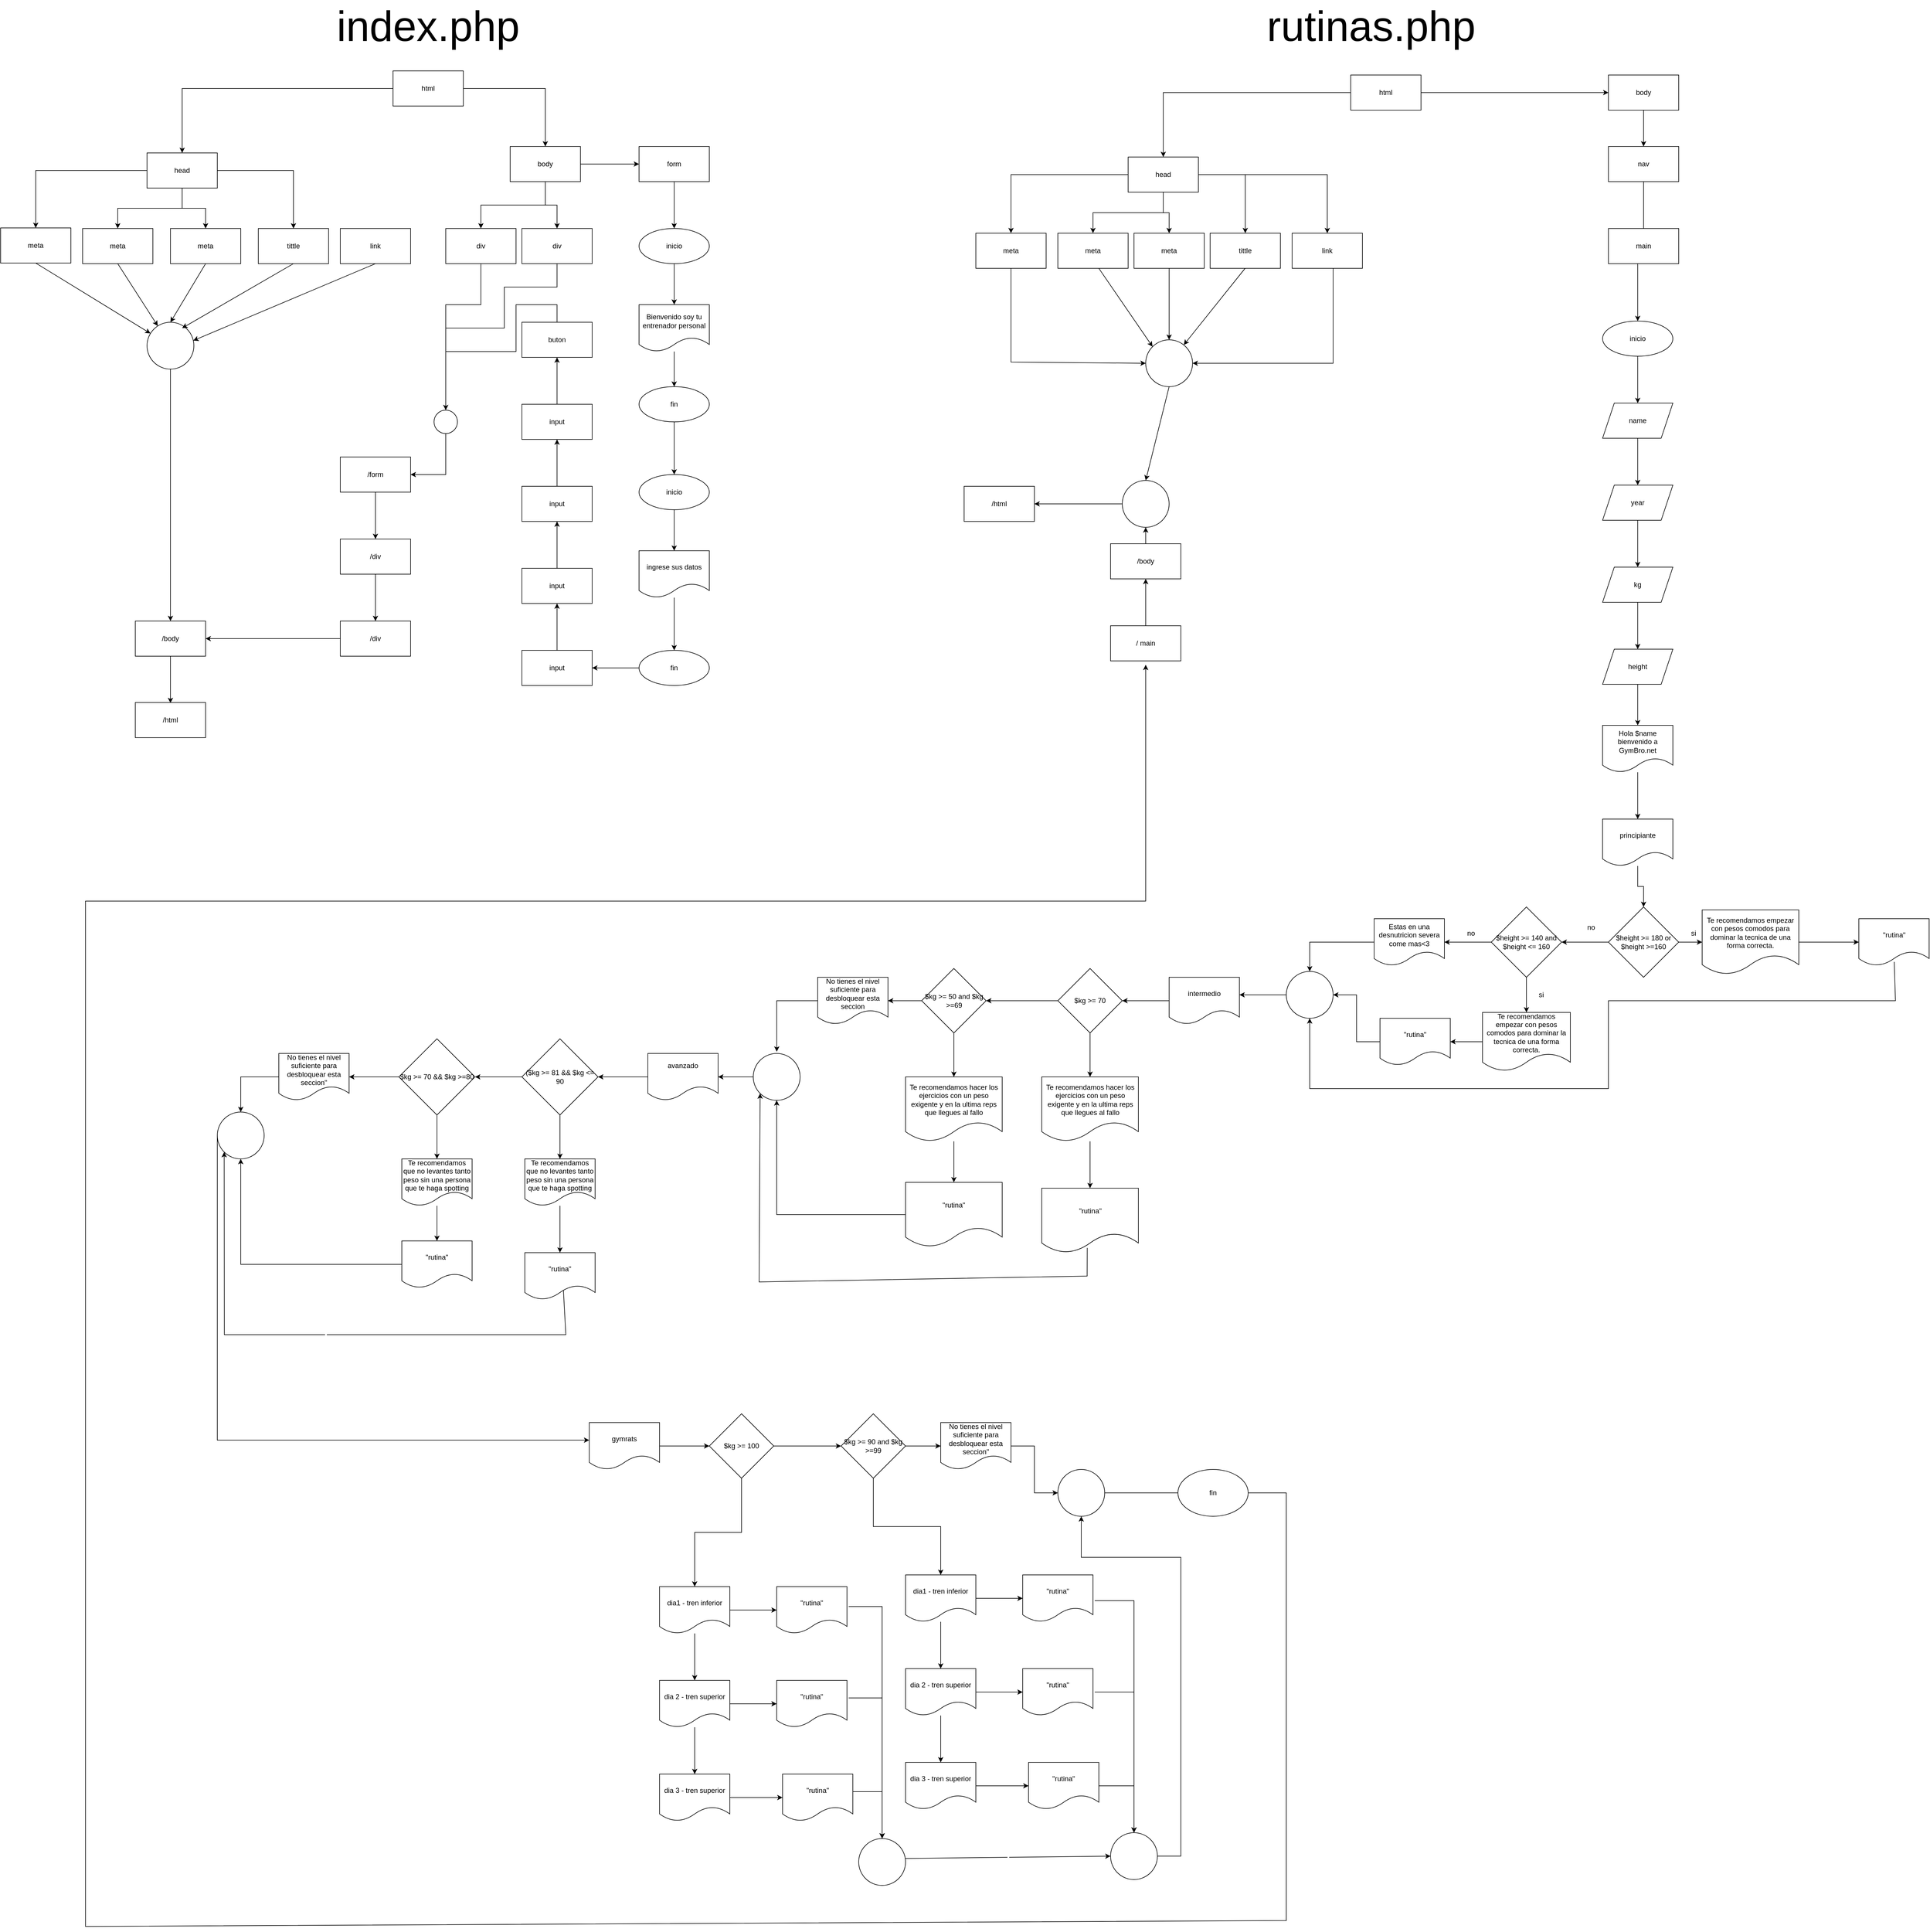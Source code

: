 <mxfile version="20.0.3" type="device"><diagram id="wDs9INw3irkWgxnfYxhj" name="Page-1"><mxGraphModel dx="2660" dy="643" grid="1" gridSize="10" guides="1" tooltips="1" connect="1" arrows="1" fold="1" page="1" pageScale="1" pageWidth="850" pageHeight="1100" math="0" shadow="0"><root><mxCell id="0"/><mxCell id="1" parent="0"/><mxCell id="pRunqfTtBmgF0FEttIsi-5" value="" style="edgeStyle=orthogonalEdgeStyle;rounded=0;orthogonalLoop=1;jettySize=auto;html=1;" parent="1" source="pRunqfTtBmgF0FEttIsi-3" target="pRunqfTtBmgF0FEttIsi-4" edge="1"><mxGeometry relative="1" as="geometry"/></mxCell><mxCell id="pRunqfTtBmgF0FEttIsi-7" value="" style="edgeStyle=orthogonalEdgeStyle;rounded=0;orthogonalLoop=1;jettySize=auto;html=1;" parent="1" source="pRunqfTtBmgF0FEttIsi-3" target="pRunqfTtBmgF0FEttIsi-6" edge="1"><mxGeometry relative="1" as="geometry"/></mxCell><mxCell id="pRunqfTtBmgF0FEttIsi-3" value="&lt;div&gt;html&lt;/div&gt;" style="rounded=0;whiteSpace=wrap;html=1;" parent="1" vertex="1"><mxGeometry x="15" y="343" width="120" height="60" as="geometry"/></mxCell><mxCell id="pRunqfTtBmgF0FEttIsi-9" value="" style="edgeStyle=orthogonalEdgeStyle;rounded=0;orthogonalLoop=1;jettySize=auto;html=1;" parent="1" source="pRunqfTtBmgF0FEttIsi-4" target="pRunqfTtBmgF0FEttIsi-8" edge="1"><mxGeometry relative="1" as="geometry"/></mxCell><mxCell id="pRunqfTtBmgF0FEttIsi-11" value="" style="edgeStyle=orthogonalEdgeStyle;rounded=0;orthogonalLoop=1;jettySize=auto;html=1;" parent="1" source="pRunqfTtBmgF0FEttIsi-4" target="pRunqfTtBmgF0FEttIsi-10" edge="1"><mxGeometry relative="1" as="geometry"/></mxCell><mxCell id="pRunqfTtBmgF0FEttIsi-13" value="" style="edgeStyle=orthogonalEdgeStyle;rounded=0;orthogonalLoop=1;jettySize=auto;html=1;" parent="1" source="pRunqfTtBmgF0FEttIsi-4" target="pRunqfTtBmgF0FEttIsi-12" edge="1"><mxGeometry relative="1" as="geometry"/></mxCell><mxCell id="pRunqfTtBmgF0FEttIsi-15" value="" style="edgeStyle=orthogonalEdgeStyle;rounded=0;orthogonalLoop=1;jettySize=auto;html=1;" parent="1" source="pRunqfTtBmgF0FEttIsi-4" target="pRunqfTtBmgF0FEttIsi-14" edge="1"><mxGeometry relative="1" as="geometry"/></mxCell><mxCell id="pRunqfTtBmgF0FEttIsi-4" value="head " style="rounded=0;whiteSpace=wrap;html=1;" parent="1" vertex="1"><mxGeometry x="-405" y="483" width="120" height="60" as="geometry"/></mxCell><mxCell id="pRunqfTtBmgF0FEttIsi-19" value="" style="edgeStyle=orthogonalEdgeStyle;rounded=0;orthogonalLoop=1;jettySize=auto;html=1;" parent="1" source="pRunqfTtBmgF0FEttIsi-6" target="pRunqfTtBmgF0FEttIsi-18" edge="1"><mxGeometry relative="1" as="geometry"/></mxCell><mxCell id="pRunqfTtBmgF0FEttIsi-21" value="" style="edgeStyle=orthogonalEdgeStyle;rounded=0;orthogonalLoop=1;jettySize=auto;html=1;" parent="1" source="pRunqfTtBmgF0FEttIsi-6" target="pRunqfTtBmgF0FEttIsi-20" edge="1"><mxGeometry relative="1" as="geometry"/></mxCell><mxCell id="pRunqfTtBmgF0FEttIsi-23" value="" style="edgeStyle=orthogonalEdgeStyle;rounded=0;orthogonalLoop=1;jettySize=auto;html=1;" parent="1" source="pRunqfTtBmgF0FEttIsi-6" target="pRunqfTtBmgF0FEttIsi-22" edge="1"><mxGeometry relative="1" as="geometry"/></mxCell><mxCell id="pRunqfTtBmgF0FEttIsi-6" value="body" style="rounded=0;whiteSpace=wrap;html=1;" parent="1" vertex="1"><mxGeometry x="215" y="472" width="120" height="60" as="geometry"/></mxCell><mxCell id="pRunqfTtBmgF0FEttIsi-8" value="meta" style="whiteSpace=wrap;html=1;rounded=0;" parent="1" vertex="1"><mxGeometry x="-655" y="611" width="120" height="60" as="geometry"/></mxCell><mxCell id="pRunqfTtBmgF0FEttIsi-10" value="meta" style="rounded=0;whiteSpace=wrap;html=1;" parent="1" vertex="1"><mxGeometry x="-515" y="612" width="120" height="60" as="geometry"/></mxCell><mxCell id="pRunqfTtBmgF0FEttIsi-12" value="meta" style="rounded=0;whiteSpace=wrap;html=1;" parent="1" vertex="1"><mxGeometry x="-365" y="612" width="120" height="60" as="geometry"/></mxCell><mxCell id="pRunqfTtBmgF0FEttIsi-14" value="tittle" style="rounded=0;whiteSpace=wrap;html=1;" parent="1" vertex="1"><mxGeometry x="-215" y="612" width="120" height="60" as="geometry"/></mxCell><mxCell id="pRunqfTtBmgF0FEttIsi-16" value="link" style="whiteSpace=wrap;html=1;rounded=0;" parent="1" vertex="1"><mxGeometry x="-75" y="612" width="120" height="60" as="geometry"/></mxCell><mxCell id="pRunqfTtBmgF0FEttIsi-18" value="div" style="whiteSpace=wrap;html=1;rounded=0;" parent="1" vertex="1"><mxGeometry x="105" y="612" width="120" height="60" as="geometry"/></mxCell><mxCell id="pRunqfTtBmgF0FEttIsi-20" value="div" style="whiteSpace=wrap;html=1;rounded=0;" parent="1" vertex="1"><mxGeometry x="235" y="612" width="120" height="60" as="geometry"/></mxCell><mxCell id="pRunqfTtBmgF0FEttIsi-25" value="" style="edgeStyle=orthogonalEdgeStyle;rounded=0;orthogonalLoop=1;jettySize=auto;html=1;entryX=0.5;entryY=0;entryDx=0;entryDy=0;" parent="1" source="pRunqfTtBmgF0FEttIsi-22" target="pRunqfTtBmgF0FEttIsi-24" edge="1"><mxGeometry relative="1" as="geometry"><mxPoint x="495" y="592" as="targetPoint"/></mxGeometry></mxCell><mxCell id="pRunqfTtBmgF0FEttIsi-22" value="form" style="whiteSpace=wrap;html=1;rounded=0;" parent="1" vertex="1"><mxGeometry x="435" y="472" width="120" height="60" as="geometry"/></mxCell><mxCell id="pRunqfTtBmgF0FEttIsi-27" value="" style="edgeStyle=orthogonalEdgeStyle;rounded=0;orthogonalLoop=1;jettySize=auto;html=1;" parent="1" source="pRunqfTtBmgF0FEttIsi-24" target="pRunqfTtBmgF0FEttIsi-26" edge="1"><mxGeometry relative="1" as="geometry"/></mxCell><mxCell id="pRunqfTtBmgF0FEttIsi-24" value="inicio" style="ellipse;whiteSpace=wrap;html=1;rounded=0;" parent="1" vertex="1"><mxGeometry x="435" y="612" width="120" height="60" as="geometry"/></mxCell><mxCell id="pRunqfTtBmgF0FEttIsi-29" value="" style="edgeStyle=orthogonalEdgeStyle;rounded=0;orthogonalLoop=1;jettySize=auto;html=1;" parent="1" source="pRunqfTtBmgF0FEttIsi-26" target="pRunqfTtBmgF0FEttIsi-28" edge="1"><mxGeometry relative="1" as="geometry"/></mxCell><mxCell id="pRunqfTtBmgF0FEttIsi-26" value="Bienvenido soy tu entrenador personal" style="shape=document;whiteSpace=wrap;html=1;boundedLbl=1;rounded=0;" parent="1" vertex="1"><mxGeometry x="435" y="742" width="120" height="80" as="geometry"/></mxCell><mxCell id="pRunqfTtBmgF0FEttIsi-31" value="" style="edgeStyle=orthogonalEdgeStyle;rounded=0;orthogonalLoop=1;jettySize=auto;html=1;" parent="1" source="pRunqfTtBmgF0FEttIsi-28" target="pRunqfTtBmgF0FEttIsi-30" edge="1"><mxGeometry relative="1" as="geometry"/></mxCell><mxCell id="pRunqfTtBmgF0FEttIsi-28" value="fin" style="ellipse;whiteSpace=wrap;html=1;rounded=0;" parent="1" vertex="1"><mxGeometry x="435" y="882" width="120" height="60" as="geometry"/></mxCell><mxCell id="pRunqfTtBmgF0FEttIsi-33" value="" style="edgeStyle=orthogonalEdgeStyle;rounded=0;orthogonalLoop=1;jettySize=auto;html=1;" parent="1" source="pRunqfTtBmgF0FEttIsi-30" target="pRunqfTtBmgF0FEttIsi-32" edge="1"><mxGeometry relative="1" as="geometry"/></mxCell><mxCell id="pRunqfTtBmgF0FEttIsi-30" value="inicio" style="ellipse;whiteSpace=wrap;html=1;rounded=0;" parent="1" vertex="1"><mxGeometry x="435" y="1032" width="120" height="60" as="geometry"/></mxCell><mxCell id="pRunqfTtBmgF0FEttIsi-35" value="" style="edgeStyle=orthogonalEdgeStyle;rounded=0;orthogonalLoop=1;jettySize=auto;html=1;" parent="1" source="pRunqfTtBmgF0FEttIsi-32" target="pRunqfTtBmgF0FEttIsi-34" edge="1"><mxGeometry relative="1" as="geometry"/></mxCell><mxCell id="pRunqfTtBmgF0FEttIsi-32" value="ingrese sus datos" style="shape=document;whiteSpace=wrap;html=1;boundedLbl=1;rounded=0;" parent="1" vertex="1"><mxGeometry x="435" y="1162" width="120" height="80" as="geometry"/></mxCell><mxCell id="pRunqfTtBmgF0FEttIsi-37" value="" style="edgeStyle=orthogonalEdgeStyle;rounded=0;orthogonalLoop=1;jettySize=auto;html=1;" parent="1" source="pRunqfTtBmgF0FEttIsi-34" target="pRunqfTtBmgF0FEttIsi-36" edge="1"><mxGeometry relative="1" as="geometry"/></mxCell><mxCell id="pRunqfTtBmgF0FEttIsi-34" value="&lt;div&gt;fin&lt;/div&gt;" style="ellipse;whiteSpace=wrap;html=1;rounded=0;" parent="1" vertex="1"><mxGeometry x="435" y="1332" width="120" height="60" as="geometry"/></mxCell><mxCell id="pRunqfTtBmgF0FEttIsi-39" value="" style="edgeStyle=orthogonalEdgeStyle;rounded=0;orthogonalLoop=1;jettySize=auto;html=1;" parent="1" source="pRunqfTtBmgF0FEttIsi-36" target="pRunqfTtBmgF0FEttIsi-38" edge="1"><mxGeometry relative="1" as="geometry"/></mxCell><mxCell id="pRunqfTtBmgF0FEttIsi-36" value="input" style="whiteSpace=wrap;html=1;rounded=0;" parent="1" vertex="1"><mxGeometry x="235" y="1332" width="120" height="60" as="geometry"/></mxCell><mxCell id="pRunqfTtBmgF0FEttIsi-41" value="" style="edgeStyle=orthogonalEdgeStyle;rounded=0;orthogonalLoop=1;jettySize=auto;html=1;" parent="1" source="pRunqfTtBmgF0FEttIsi-38" target="pRunqfTtBmgF0FEttIsi-40" edge="1"><mxGeometry relative="1" as="geometry"/></mxCell><mxCell id="pRunqfTtBmgF0FEttIsi-38" value="input" style="whiteSpace=wrap;html=1;rounded=0;" parent="1" vertex="1"><mxGeometry x="235" y="1192" width="120" height="60" as="geometry"/></mxCell><mxCell id="pRunqfTtBmgF0FEttIsi-43" value="" style="edgeStyle=orthogonalEdgeStyle;rounded=0;orthogonalLoop=1;jettySize=auto;html=1;" parent="1" source="pRunqfTtBmgF0FEttIsi-40" target="pRunqfTtBmgF0FEttIsi-42" edge="1"><mxGeometry relative="1" as="geometry"/></mxCell><mxCell id="pRunqfTtBmgF0FEttIsi-40" value="input" style="whiteSpace=wrap;html=1;rounded=0;" parent="1" vertex="1"><mxGeometry x="235" y="1052" width="120" height="60" as="geometry"/></mxCell><mxCell id="pRunqfTtBmgF0FEttIsi-45" value="" style="edgeStyle=orthogonalEdgeStyle;rounded=0;orthogonalLoop=1;jettySize=auto;html=1;" parent="1" source="pRunqfTtBmgF0FEttIsi-42" target="pRunqfTtBmgF0FEttIsi-44" edge="1"><mxGeometry relative="1" as="geometry"/></mxCell><mxCell id="pRunqfTtBmgF0FEttIsi-42" value="input" style="whiteSpace=wrap;html=1;rounded=0;" parent="1" vertex="1"><mxGeometry x="235" y="912" width="120" height="60" as="geometry"/></mxCell><mxCell id="pRunqfTtBmgF0FEttIsi-44" value="buton" style="whiteSpace=wrap;html=1;rounded=0;" parent="1" vertex="1"><mxGeometry x="235" y="772" width="120" height="60" as="geometry"/></mxCell><mxCell id="pRunqfTtBmgF0FEttIsi-47" value="" style="endArrow=none;html=1;rounded=0;exitX=0.5;exitY=0;exitDx=0;exitDy=0;entryX=0.5;entryY=1;entryDx=0;entryDy=0;" parent="1" source="pRunqfTtBmgF0FEttIsi-48" target="pRunqfTtBmgF0FEttIsi-18" edge="1"><mxGeometry width="50" height="50" relative="1" as="geometry"><mxPoint x="135" y="802" as="sourcePoint"/><mxPoint x="185" y="752" as="targetPoint"/><Array as="points"><mxPoint x="105" y="742"/><mxPoint x="165" y="742"/></Array></mxGeometry></mxCell><mxCell id="pRunqfTtBmgF0FEttIsi-48" value="" style="ellipse;whiteSpace=wrap;html=1;aspect=fixed;" parent="1" vertex="1"><mxGeometry x="85" y="922" width="40" height="40" as="geometry"/></mxCell><mxCell id="pRunqfTtBmgF0FEttIsi-49" value="" style="endArrow=none;html=1;rounded=0;exitX=0.5;exitY=0;exitDx=0;exitDy=0;entryX=0.5;entryY=1;entryDx=0;entryDy=0;" parent="1" source="pRunqfTtBmgF0FEttIsi-48" target="pRunqfTtBmgF0FEttIsi-20" edge="1"><mxGeometry width="50" height="50" relative="1" as="geometry"><mxPoint x="105.0" y="912" as="sourcePoint"/><mxPoint x="165.0" y="662" as="targetPoint"/><Array as="points"><mxPoint x="105" y="782"/><mxPoint x="205" y="782"/><mxPoint x="205" y="712"/><mxPoint x="295" y="712"/></Array></mxGeometry></mxCell><mxCell id="pRunqfTtBmgF0FEttIsi-50" value="" style="endArrow=none;html=1;rounded=0;exitX=0.5;exitY=0;exitDx=0;exitDy=0;entryX=0.5;entryY=0;entryDx=0;entryDy=0;" parent="1" source="pRunqfTtBmgF0FEttIsi-44" target="pRunqfTtBmgF0FEttIsi-48" edge="1"><mxGeometry width="50" height="50" relative="1" as="geometry"><mxPoint x="265" y="782" as="sourcePoint"/><mxPoint x="315" y="732" as="targetPoint"/><Array as="points"><mxPoint x="295" y="742"/><mxPoint x="225" y="742"/><mxPoint x="225" y="822"/><mxPoint x="105" y="822"/></Array></mxGeometry></mxCell><mxCell id="pRunqfTtBmgF0FEttIsi-51" value="" style="endArrow=classic;html=1;rounded=0;" parent="1" edge="1"><mxGeometry width="50" height="50" relative="1" as="geometry"><mxPoint x="105" y="872" as="sourcePoint"/><mxPoint x="105" y="922" as="targetPoint"/></mxGeometry></mxCell><mxCell id="pRunqfTtBmgF0FEttIsi-52" value="&amp;nbsp;" style="endArrow=classic;html=1;rounded=0;exitX=0.5;exitY=1;exitDx=0;exitDy=0;" parent="1" source="pRunqfTtBmgF0FEttIsi-48" edge="1"><mxGeometry x="0.077" y="10" width="50" height="50" relative="1" as="geometry"><mxPoint x="115" y="1002" as="sourcePoint"/><mxPoint x="45" y="1032" as="targetPoint"/><Array as="points"><mxPoint x="105" y="1032"/></Array><mxPoint as="offset"/></mxGeometry></mxCell><mxCell id="pRunqfTtBmgF0FEttIsi-55" value="" style="edgeStyle=orthogonalEdgeStyle;rounded=0;orthogonalLoop=1;jettySize=auto;html=1;" parent="1" source="pRunqfTtBmgF0FEttIsi-53" target="pRunqfTtBmgF0FEttIsi-54" edge="1"><mxGeometry relative="1" as="geometry"/></mxCell><mxCell id="pRunqfTtBmgF0FEttIsi-53" value="/form " style="rounded=0;whiteSpace=wrap;html=1;" parent="1" vertex="1"><mxGeometry x="-75" y="1002" width="120" height="60" as="geometry"/></mxCell><mxCell id="pRunqfTtBmgF0FEttIsi-58" value="" style="edgeStyle=orthogonalEdgeStyle;rounded=0;orthogonalLoop=1;jettySize=auto;html=1;" parent="1" source="pRunqfTtBmgF0FEttIsi-54" target="pRunqfTtBmgF0FEttIsi-57" edge="1"><mxGeometry relative="1" as="geometry"/></mxCell><mxCell id="pRunqfTtBmgF0FEttIsi-54" value="/div" style="whiteSpace=wrap;html=1;rounded=0;" parent="1" vertex="1"><mxGeometry x="-75" y="1142" width="120" height="60" as="geometry"/></mxCell><mxCell id="pRunqfTtBmgF0FEttIsi-56" value="" style="endArrow=none;html=1;rounded=0;exitX=0.5;exitY=0;exitDx=0;exitDy=0;entryX=0.5;entryY=0;entryDx=0;entryDy=0;" parent="1" source="pRunqfTtBmgF0FEttIsi-44" target="pRunqfTtBmgF0FEttIsi-48" edge="1"><mxGeometry width="50" height="50" relative="1" as="geometry"><mxPoint x="295.0" y="772" as="sourcePoint"/><mxPoint x="105" y="922" as="targetPoint"/><Array as="points"><mxPoint x="295" y="742"/><mxPoint x="225" y="742"/><mxPoint x="225" y="822"/><mxPoint x="105" y="822"/></Array></mxGeometry></mxCell><mxCell id="pRunqfTtBmgF0FEttIsi-60" value="" style="edgeStyle=orthogonalEdgeStyle;rounded=0;orthogonalLoop=1;jettySize=auto;html=1;" parent="1" source="pRunqfTtBmgF0FEttIsi-57" target="pRunqfTtBmgF0FEttIsi-59" edge="1"><mxGeometry relative="1" as="geometry"/></mxCell><mxCell id="pRunqfTtBmgF0FEttIsi-57" value="/div" style="whiteSpace=wrap;html=1;rounded=0;" parent="1" vertex="1"><mxGeometry x="-75" y="1282" width="120" height="60" as="geometry"/></mxCell><mxCell id="pRunqfTtBmgF0FEttIsi-78" value="" style="edgeStyle=orthogonalEdgeStyle;rounded=0;orthogonalLoop=1;jettySize=auto;html=1;" parent="1" source="pRunqfTtBmgF0FEttIsi-59" edge="1"><mxGeometry relative="1" as="geometry"><mxPoint x="-365" y="1422" as="targetPoint"/></mxGeometry></mxCell><mxCell id="pRunqfTtBmgF0FEttIsi-59" value="/body" style="rounded=0;whiteSpace=wrap;html=1;" parent="1" vertex="1"><mxGeometry x="-425" y="1282" width="120" height="60" as="geometry"/></mxCell><mxCell id="pRunqfTtBmgF0FEttIsi-62" value="" style="ellipse;whiteSpace=wrap;html=1;aspect=fixed;" parent="1" vertex="1"><mxGeometry x="-405" y="772" width="80" height="80" as="geometry"/></mxCell><mxCell id="pRunqfTtBmgF0FEttIsi-71" value="" style="endArrow=classic;html=1;rounded=0;entryX=0.5;entryY=0;entryDx=0;entryDy=0;exitX=0.5;exitY=1;exitDx=0;exitDy=0;" parent="1" source="pRunqfTtBmgF0FEttIsi-12" target="pRunqfTtBmgF0FEttIsi-62" edge="1"><mxGeometry width="50" height="50" relative="1" as="geometry"><mxPoint x="-435" y="772" as="sourcePoint"/><mxPoint x="-385" y="722" as="targetPoint"/></mxGeometry></mxCell><mxCell id="pRunqfTtBmgF0FEttIsi-72" value="" style="endArrow=classic;html=1;rounded=0;exitX=0.5;exitY=1;exitDx=0;exitDy=0;" parent="1" source="pRunqfTtBmgF0FEttIsi-14" edge="1"><mxGeometry width="50" height="50" relative="1" as="geometry"><mxPoint x="-305.0" y="672" as="sourcePoint"/><mxPoint x="-345" y="782" as="targetPoint"/></mxGeometry></mxCell><mxCell id="pRunqfTtBmgF0FEttIsi-73" value="" style="endArrow=classic;html=1;rounded=0;entryX=0.987;entryY=0.391;entryDx=0;entryDy=0;exitX=0.5;exitY=1;exitDx=0;exitDy=0;entryPerimeter=0;" parent="1" target="pRunqfTtBmgF0FEttIsi-62" edge="1"><mxGeometry width="50" height="50" relative="1" as="geometry"><mxPoint x="-15.0" y="672" as="sourcePoint"/><mxPoint x="-225.0" y="772.0" as="targetPoint"/></mxGeometry></mxCell><mxCell id="pRunqfTtBmgF0FEttIsi-74" value="" style="endArrow=classic;html=1;rounded=0;exitX=0.5;exitY=1;exitDx=0;exitDy=0;" parent="1" source="pRunqfTtBmgF0FEttIsi-10" target="pRunqfTtBmgF0FEttIsi-62" edge="1"><mxGeometry width="50" height="50" relative="1" as="geometry"><mxPoint x="-465" y="722" as="sourcePoint"/><mxPoint x="-415" y="672" as="targetPoint"/></mxGeometry></mxCell><mxCell id="pRunqfTtBmgF0FEttIsi-75" value="" style="endArrow=classic;html=1;rounded=0;exitX=0.5;exitY=1;exitDx=0;exitDy=0;" parent="1" target="pRunqfTtBmgF0FEttIsi-62" edge="1"><mxGeometry width="50" height="50" relative="1" as="geometry"><mxPoint x="-595.0" y="671" as="sourcePoint"/><mxPoint x="-526.647" y="777.364" as="targetPoint"/></mxGeometry></mxCell><mxCell id="pRunqfTtBmgF0FEttIsi-76" value="" style="endArrow=classic;html=1;rounded=0;exitX=0.5;exitY=1;exitDx=0;exitDy=0;" parent="1" source="pRunqfTtBmgF0FEttIsi-62" target="pRunqfTtBmgF0FEttIsi-59" edge="1"><mxGeometry width="50" height="50" relative="1" as="geometry"><mxPoint x="-385" y="902" as="sourcePoint"/><mxPoint x="-315" y="1242" as="targetPoint"/></mxGeometry></mxCell><mxCell id="pRunqfTtBmgF0FEttIsi-77" value="/html" style="whiteSpace=wrap;html=1;rounded=0;" parent="1" vertex="1"><mxGeometry x="-425" y="1421" width="120" height="60" as="geometry"/></mxCell><mxCell id="pRunqfTtBmgF0FEttIsi-79" value="&lt;font style=&quot;font-size: 72px;&quot;&gt;index.php&lt;/font&gt;" style="text;html=1;strokeColor=none;fillColor=none;align=center;verticalAlign=middle;whiteSpace=wrap;rounded=0;" parent="1" vertex="1"><mxGeometry x="-135" y="222" width="420" height="90" as="geometry"/></mxCell><mxCell id="pRunqfTtBmgF0FEttIsi-80" value="&lt;font style=&quot;font-size: 72px;&quot;&gt;rutinas.php&lt;/font&gt;" style="text;html=1;strokeColor=none;fillColor=none;align=center;verticalAlign=middle;whiteSpace=wrap;rounded=0;" parent="1" vertex="1"><mxGeometry x="1475" y="222" width="420" height="90" as="geometry"/></mxCell><mxCell id="Q3nOWW1K7SBV23g8quO1-3" value="" style="edgeStyle=orthogonalEdgeStyle;rounded=0;orthogonalLoop=1;jettySize=auto;html=1;" edge="1" parent="1" source="Q3nOWW1K7SBV23g8quO1-1" target="Q3nOWW1K7SBV23g8quO1-2"><mxGeometry relative="1" as="geometry"/></mxCell><mxCell id="Q3nOWW1K7SBV23g8quO1-5" value="" style="edgeStyle=orthogonalEdgeStyle;rounded=0;orthogonalLoop=1;jettySize=auto;html=1;" edge="1" parent="1" source="Q3nOWW1K7SBV23g8quO1-1" target="Q3nOWW1K7SBV23g8quO1-4"><mxGeometry relative="1" as="geometry"/></mxCell><mxCell id="Q3nOWW1K7SBV23g8quO1-1" value="html" style="rounded=0;whiteSpace=wrap;html=1;" vertex="1" parent="1"><mxGeometry x="1650" y="350" width="120" height="60" as="geometry"/></mxCell><mxCell id="Q3nOWW1K7SBV23g8quO1-7" value="" style="edgeStyle=orthogonalEdgeStyle;rounded=0;orthogonalLoop=1;jettySize=auto;html=1;" edge="1" parent="1" source="Q3nOWW1K7SBV23g8quO1-2" target="Q3nOWW1K7SBV23g8quO1-6"><mxGeometry relative="1" as="geometry"/></mxCell><mxCell id="Q3nOWW1K7SBV23g8quO1-9" value="" style="edgeStyle=orthogonalEdgeStyle;rounded=0;orthogonalLoop=1;jettySize=auto;html=1;" edge="1" parent="1" source="Q3nOWW1K7SBV23g8quO1-2" target="Q3nOWW1K7SBV23g8quO1-8"><mxGeometry relative="1" as="geometry"/></mxCell><mxCell id="Q3nOWW1K7SBV23g8quO1-11" value="" style="edgeStyle=orthogonalEdgeStyle;rounded=0;orthogonalLoop=1;jettySize=auto;html=1;" edge="1" parent="1" source="Q3nOWW1K7SBV23g8quO1-2" target="Q3nOWW1K7SBV23g8quO1-10"><mxGeometry relative="1" as="geometry"/></mxCell><mxCell id="Q3nOWW1K7SBV23g8quO1-13" value="" style="edgeStyle=orthogonalEdgeStyle;rounded=0;orthogonalLoop=1;jettySize=auto;html=1;" edge="1" parent="1" source="Q3nOWW1K7SBV23g8quO1-2" target="Q3nOWW1K7SBV23g8quO1-12"><mxGeometry relative="1" as="geometry"/></mxCell><mxCell id="Q3nOWW1K7SBV23g8quO1-15" value="" style="edgeStyle=orthogonalEdgeStyle;rounded=0;orthogonalLoop=1;jettySize=auto;html=1;" edge="1" parent="1" source="Q3nOWW1K7SBV23g8quO1-2" target="Q3nOWW1K7SBV23g8quO1-14"><mxGeometry relative="1" as="geometry"/></mxCell><mxCell id="Q3nOWW1K7SBV23g8quO1-2" value="head" style="rounded=0;whiteSpace=wrap;html=1;" vertex="1" parent="1"><mxGeometry x="1270" y="490" width="120" height="60" as="geometry"/></mxCell><mxCell id="Q3nOWW1K7SBV23g8quO1-18" value="" style="edgeStyle=orthogonalEdgeStyle;rounded=0;orthogonalLoop=1;jettySize=auto;html=1;" edge="1" parent="1" source="Q3nOWW1K7SBV23g8quO1-4" target="Q3nOWW1K7SBV23g8quO1-17"><mxGeometry relative="1" as="geometry"/></mxCell><mxCell id="Q3nOWW1K7SBV23g8quO1-4" value="body" style="rounded=0;whiteSpace=wrap;html=1;" vertex="1" parent="1"><mxGeometry x="2090" y="350" width="120" height="60" as="geometry"/></mxCell><mxCell id="Q3nOWW1K7SBV23g8quO1-6" value="meta" style="whiteSpace=wrap;html=1;rounded=0;" vertex="1" parent="1"><mxGeometry x="1010" y="620" width="120" height="60" as="geometry"/></mxCell><mxCell id="Q3nOWW1K7SBV23g8quO1-8" value="meta" style="rounded=0;whiteSpace=wrap;html=1;" vertex="1" parent="1"><mxGeometry x="1150" y="620" width="120" height="60" as="geometry"/></mxCell><mxCell id="Q3nOWW1K7SBV23g8quO1-10" value="meta" style="whiteSpace=wrap;html=1;rounded=0;" vertex="1" parent="1"><mxGeometry x="1280" y="620" width="120" height="60" as="geometry"/></mxCell><mxCell id="Q3nOWW1K7SBV23g8quO1-12" value="tittle" style="whiteSpace=wrap;html=1;rounded=0;" vertex="1" parent="1"><mxGeometry x="1410" y="620" width="120" height="60" as="geometry"/></mxCell><mxCell id="Q3nOWW1K7SBV23g8quO1-14" value="link" style="whiteSpace=wrap;html=1;rounded=0;" vertex="1" parent="1"><mxGeometry x="1550" y="620" width="120" height="60" as="geometry"/></mxCell><mxCell id="Q3nOWW1K7SBV23g8quO1-20" value="" style="edgeStyle=orthogonalEdgeStyle;rounded=0;orthogonalLoop=1;jettySize=auto;html=1;" edge="1" parent="1" source="Q3nOWW1K7SBV23g8quO1-17" target="Q3nOWW1K7SBV23g8quO1-19"><mxGeometry relative="1" as="geometry"/></mxCell><mxCell id="Q3nOWW1K7SBV23g8quO1-17" value="nav" style="whiteSpace=wrap;html=1;rounded=0;" vertex="1" parent="1"><mxGeometry x="2090" y="472" width="120" height="60" as="geometry"/></mxCell><mxCell id="Q3nOWW1K7SBV23g8quO1-28" value="" style="edgeStyle=orthogonalEdgeStyle;rounded=0;orthogonalLoop=1;jettySize=auto;html=1;" edge="1" parent="1" source="Q3nOWW1K7SBV23g8quO1-19" target="Q3nOWW1K7SBV23g8quO1-27"><mxGeometry relative="1" as="geometry"/></mxCell><mxCell id="Q3nOWW1K7SBV23g8quO1-19" value="inicio" style="ellipse;whiteSpace=wrap;html=1;rounded=0;" vertex="1" parent="1"><mxGeometry x="2080" y="770" width="120" height="60" as="geometry"/></mxCell><mxCell id="Q3nOWW1K7SBV23g8quO1-30" value="" style="edgeStyle=orthogonalEdgeStyle;rounded=0;orthogonalLoop=1;jettySize=auto;html=1;" edge="1" parent="1" source="Q3nOWW1K7SBV23g8quO1-27" target="Q3nOWW1K7SBV23g8quO1-29"><mxGeometry relative="1" as="geometry"/></mxCell><mxCell id="Q3nOWW1K7SBV23g8quO1-27" value="name" style="shape=parallelogram;perimeter=parallelogramPerimeter;whiteSpace=wrap;html=1;fixedSize=1;rounded=0;" vertex="1" parent="1"><mxGeometry x="2080" y="910" width="120" height="60" as="geometry"/></mxCell><mxCell id="Q3nOWW1K7SBV23g8quO1-32" value="" style="edgeStyle=orthogonalEdgeStyle;rounded=0;orthogonalLoop=1;jettySize=auto;html=1;" edge="1" parent="1" source="Q3nOWW1K7SBV23g8quO1-29" target="Q3nOWW1K7SBV23g8quO1-31"><mxGeometry relative="1" as="geometry"/></mxCell><mxCell id="Q3nOWW1K7SBV23g8quO1-29" value="year" style="shape=parallelogram;perimeter=parallelogramPerimeter;whiteSpace=wrap;html=1;fixedSize=1;rounded=0;" vertex="1" parent="1"><mxGeometry x="2080" y="1050" width="120" height="60" as="geometry"/></mxCell><mxCell id="Q3nOWW1K7SBV23g8quO1-34" value="" style="edgeStyle=orthogonalEdgeStyle;rounded=0;orthogonalLoop=1;jettySize=auto;html=1;" edge="1" parent="1" source="Q3nOWW1K7SBV23g8quO1-31" target="Q3nOWW1K7SBV23g8quO1-33"><mxGeometry relative="1" as="geometry"/></mxCell><mxCell id="Q3nOWW1K7SBV23g8quO1-31" value="kg" style="shape=parallelogram;perimeter=parallelogramPerimeter;whiteSpace=wrap;html=1;fixedSize=1;rounded=0;" vertex="1" parent="1"><mxGeometry x="2080" y="1190" width="120" height="60" as="geometry"/></mxCell><mxCell id="Q3nOWW1K7SBV23g8quO1-36" value="" style="edgeStyle=orthogonalEdgeStyle;rounded=0;orthogonalLoop=1;jettySize=auto;html=1;" edge="1" parent="1" source="Q3nOWW1K7SBV23g8quO1-33" target="Q3nOWW1K7SBV23g8quO1-35"><mxGeometry relative="1" as="geometry"/></mxCell><mxCell id="Q3nOWW1K7SBV23g8quO1-33" value="height" style="shape=parallelogram;perimeter=parallelogramPerimeter;whiteSpace=wrap;html=1;fixedSize=1;rounded=0;" vertex="1" parent="1"><mxGeometry x="2080" y="1330" width="120" height="60" as="geometry"/></mxCell><mxCell id="Q3nOWW1K7SBV23g8quO1-52" value="" style="edgeStyle=orthogonalEdgeStyle;rounded=0;orthogonalLoop=1;jettySize=auto;html=1;" edge="1" parent="1" source="Q3nOWW1K7SBV23g8quO1-35" target="Q3nOWW1K7SBV23g8quO1-51"><mxGeometry relative="1" as="geometry"/></mxCell><mxCell id="Q3nOWW1K7SBV23g8quO1-35" value="Hola $name bienvenido a GymBro.net" style="shape=document;whiteSpace=wrap;html=1;boundedLbl=1;rounded=0;" vertex="1" parent="1"><mxGeometry x="2080" y="1460" width="120" height="80" as="geometry"/></mxCell><mxCell id="Q3nOWW1K7SBV23g8quO1-54" value="" style="edgeStyle=orthogonalEdgeStyle;rounded=0;orthogonalLoop=1;jettySize=auto;html=1;" edge="1" parent="1" source="Q3nOWW1K7SBV23g8quO1-51" target="Q3nOWW1K7SBV23g8quO1-53"><mxGeometry relative="1" as="geometry"/></mxCell><mxCell id="Q3nOWW1K7SBV23g8quO1-51" value="principiante" style="shape=document;whiteSpace=wrap;html=1;boundedLbl=1;rounded=0;" vertex="1" parent="1"><mxGeometry x="2080" y="1620" width="120" height="80" as="geometry"/></mxCell><mxCell id="Q3nOWW1K7SBV23g8quO1-56" value="" style="edgeStyle=orthogonalEdgeStyle;rounded=0;orthogonalLoop=1;jettySize=auto;html=1;" edge="1" parent="1" source="Q3nOWW1K7SBV23g8quO1-53" target="Q3nOWW1K7SBV23g8quO1-55"><mxGeometry relative="1" as="geometry"/></mxCell><mxCell id="Q3nOWW1K7SBV23g8quO1-62" value="" style="edgeStyle=orthogonalEdgeStyle;rounded=0;orthogonalLoop=1;jettySize=auto;html=1;" edge="1" parent="1" source="Q3nOWW1K7SBV23g8quO1-53" target="Q3nOWW1K7SBV23g8quO1-61"><mxGeometry relative="1" as="geometry"/></mxCell><mxCell id="Q3nOWW1K7SBV23g8quO1-53" value="$height &amp;gt;= 180 or $height &amp;gt;=160" style="rhombus;whiteSpace=wrap;html=1;rounded=0;" vertex="1" parent="1"><mxGeometry x="2090" y="1770" width="120" height="120" as="geometry"/></mxCell><mxCell id="Q3nOWW1K7SBV23g8quO1-58" value="" style="edgeStyle=orthogonalEdgeStyle;rounded=0;orthogonalLoop=1;jettySize=auto;html=1;" edge="1" parent="1" source="Q3nOWW1K7SBV23g8quO1-55" target="Q3nOWW1K7SBV23g8quO1-57"><mxGeometry relative="1" as="geometry"/></mxCell><mxCell id="Q3nOWW1K7SBV23g8quO1-55" value="Te recomendamos empezar con pesos comodos para dominar la tecnica de una forma correcta." style="shape=document;whiteSpace=wrap;html=1;boundedLbl=1;rounded=0;" vertex="1" parent="1"><mxGeometry x="2250" y="1775" width="165" height="110" as="geometry"/></mxCell><mxCell id="Q3nOWW1K7SBV23g8quO1-57" value="&quot;rutina&quot;" style="shape=document;whiteSpace=wrap;html=1;boundedLbl=1;rounded=0;" vertex="1" parent="1"><mxGeometry x="2517.5" y="1790" width="120" height="80" as="geometry"/></mxCell><mxCell id="Q3nOWW1K7SBV23g8quO1-66" value="" style="edgeStyle=orthogonalEdgeStyle;rounded=0;orthogonalLoop=1;jettySize=auto;html=1;" edge="1" parent="1" source="Q3nOWW1K7SBV23g8quO1-61" target="Q3nOWW1K7SBV23g8quO1-65"><mxGeometry relative="1" as="geometry"/></mxCell><mxCell id="Q3nOWW1K7SBV23g8quO1-70" value="" style="edgeStyle=orthogonalEdgeStyle;rounded=0;orthogonalLoop=1;jettySize=auto;html=1;" edge="1" parent="1" source="Q3nOWW1K7SBV23g8quO1-61" target="Q3nOWW1K7SBV23g8quO1-69"><mxGeometry relative="1" as="geometry"/></mxCell><mxCell id="Q3nOWW1K7SBV23g8quO1-61" value="$height &amp;gt;= 140 and $height &amp;lt;= 160" style="rhombus;whiteSpace=wrap;html=1;rounded=0;" vertex="1" parent="1"><mxGeometry x="1890" y="1770" width="120" height="120" as="geometry"/></mxCell><mxCell id="Q3nOWW1K7SBV23g8quO1-72" value="" style="edgeStyle=orthogonalEdgeStyle;rounded=0;orthogonalLoop=1;jettySize=auto;html=1;" edge="1" parent="1" source="Q3nOWW1K7SBV23g8quO1-65" target="Q3nOWW1K7SBV23g8quO1-71"><mxGeometry relative="1" as="geometry"/></mxCell><mxCell id="Q3nOWW1K7SBV23g8quO1-65" value="Te recomendamos empezar con pesos comodos para dominar la tecnica de una forma correcta." style="shape=document;whiteSpace=wrap;html=1;boundedLbl=1;rounded=0;" vertex="1" parent="1"><mxGeometry x="1875" y="1950" width="150" height="100" as="geometry"/></mxCell><mxCell id="Q3nOWW1K7SBV23g8quO1-69" value="Estas en una desnutricion severa come mas&amp;lt;3" style="shape=document;whiteSpace=wrap;html=1;boundedLbl=1;rounded=0;" vertex="1" parent="1"><mxGeometry x="1690" y="1790" width="120" height="80" as="geometry"/></mxCell><mxCell id="Q3nOWW1K7SBV23g8quO1-79" value="" style="edgeStyle=orthogonalEdgeStyle;rounded=0;orthogonalLoop=1;jettySize=auto;html=1;" edge="1" parent="1" source="Q3nOWW1K7SBV23g8quO1-71" target="Q3nOWW1K7SBV23g8quO1-77"><mxGeometry relative="1" as="geometry"/></mxCell><mxCell id="Q3nOWW1K7SBV23g8quO1-71" value="&quot;rutina&quot;" style="shape=document;whiteSpace=wrap;html=1;boundedLbl=1;rounded=0;" vertex="1" parent="1"><mxGeometry x="1700" y="1960" width="120" height="80" as="geometry"/></mxCell><mxCell id="Q3nOWW1K7SBV23g8quO1-86" value="" style="edgeStyle=orthogonalEdgeStyle;rounded=0;orthogonalLoop=1;jettySize=auto;html=1;" edge="1" parent="1" source="Q3nOWW1K7SBV23g8quO1-77"><mxGeometry relative="1" as="geometry"><mxPoint x="1460" y="1920" as="targetPoint"/></mxGeometry></mxCell><mxCell id="Q3nOWW1K7SBV23g8quO1-77" value="" style="ellipse;whiteSpace=wrap;html=1;aspect=fixed;" vertex="1" parent="1"><mxGeometry x="1540" y="1880" width="80" height="80" as="geometry"/></mxCell><mxCell id="Q3nOWW1K7SBV23g8quO1-78" value="" style="endArrow=classic;html=1;rounded=0;exitX=0;exitY=0.5;exitDx=0;exitDy=0;entryX=0.5;entryY=0;entryDx=0;entryDy=0;" edge="1" parent="1" source="Q3nOWW1K7SBV23g8quO1-69" target="Q3nOWW1K7SBV23g8quO1-77"><mxGeometry width="50" height="50" relative="1" as="geometry"><mxPoint x="1640" y="1850" as="sourcePoint"/><mxPoint x="1690" y="1800" as="targetPoint"/><Array as="points"><mxPoint x="1580" y="1830"/></Array></mxGeometry></mxCell><mxCell id="Q3nOWW1K7SBV23g8quO1-80" value="no" style="text;html=1;align=center;verticalAlign=middle;resizable=0;points=[];autosize=1;strokeColor=none;fillColor=none;" vertex="1" parent="1"><mxGeometry x="2040" y="1790" width="40" height="30" as="geometry"/></mxCell><mxCell id="Q3nOWW1K7SBV23g8quO1-81" value="no" style="text;html=1;align=center;verticalAlign=middle;resizable=0;points=[];autosize=1;strokeColor=none;fillColor=none;" vertex="1" parent="1"><mxGeometry x="1835" y="1800" width="40" height="30" as="geometry"/></mxCell><mxCell id="Q3nOWW1K7SBV23g8quO1-82" value="si" style="text;html=1;align=center;verticalAlign=middle;resizable=0;points=[];autosize=1;strokeColor=none;fillColor=none;" vertex="1" parent="1"><mxGeometry x="2220" y="1800" width="30" height="30" as="geometry"/></mxCell><mxCell id="Q3nOWW1K7SBV23g8quO1-83" value="si" style="text;html=1;align=center;verticalAlign=middle;resizable=0;points=[];autosize=1;strokeColor=none;fillColor=none;" vertex="1" parent="1"><mxGeometry x="1960" y="1905" width="30" height="30" as="geometry"/></mxCell><mxCell id="Q3nOWW1K7SBV23g8quO1-84" value="" style="endArrow=classic;html=1;rounded=0;entryX=0.5;entryY=1;entryDx=0;entryDy=0;exitX=0.504;exitY=0.921;exitDx=0;exitDy=0;exitPerimeter=0;" edge="1" parent="1" source="Q3nOWW1K7SBV23g8quO1-57" target="Q3nOWW1K7SBV23g8quO1-77"><mxGeometry width="50" height="50" relative="1" as="geometry"><mxPoint x="2580" y="1890" as="sourcePoint"/><mxPoint x="1610" y="1960" as="targetPoint"/><Array as="points"><mxPoint x="2580" y="1930"/><mxPoint x="2090" y="1930"/><mxPoint x="2090" y="2080"/><mxPoint x="1580" y="2080"/></Array></mxGeometry></mxCell><mxCell id="Q3nOWW1K7SBV23g8quO1-89" value="" style="edgeStyle=orthogonalEdgeStyle;rounded=0;orthogonalLoop=1;jettySize=auto;html=1;" edge="1" parent="1" source="Q3nOWW1K7SBV23g8quO1-87" target="Q3nOWW1K7SBV23g8quO1-88"><mxGeometry relative="1" as="geometry"/></mxCell><mxCell id="Q3nOWW1K7SBV23g8quO1-87" value="intermedio" style="shape=document;whiteSpace=wrap;html=1;boundedLbl=1;" vertex="1" parent="1"><mxGeometry x="1340" y="1890" width="120" height="80" as="geometry"/></mxCell><mxCell id="Q3nOWW1K7SBV23g8quO1-91" value="" style="edgeStyle=orthogonalEdgeStyle;rounded=0;orthogonalLoop=1;jettySize=auto;html=1;" edge="1" parent="1" source="Q3nOWW1K7SBV23g8quO1-88" target="Q3nOWW1K7SBV23g8quO1-90"><mxGeometry relative="1" as="geometry"/></mxCell><mxCell id="Q3nOWW1K7SBV23g8quO1-95" value="" style="edgeStyle=orthogonalEdgeStyle;rounded=0;orthogonalLoop=1;jettySize=auto;html=1;" edge="1" parent="1" source="Q3nOWW1K7SBV23g8quO1-88" target="Q3nOWW1K7SBV23g8quO1-94"><mxGeometry relative="1" as="geometry"/></mxCell><mxCell id="Q3nOWW1K7SBV23g8quO1-88" value="$kg &amp;gt;= 70" style="rhombus;whiteSpace=wrap;html=1;" vertex="1" parent="1"><mxGeometry x="1150" y="1875" width="110" height="110" as="geometry"/></mxCell><mxCell id="Q3nOWW1K7SBV23g8quO1-93" value="" style="edgeStyle=orthogonalEdgeStyle;rounded=0;orthogonalLoop=1;jettySize=auto;html=1;" edge="1" parent="1" source="Q3nOWW1K7SBV23g8quO1-90" target="Q3nOWW1K7SBV23g8quO1-92"><mxGeometry relative="1" as="geometry"/></mxCell><mxCell id="Q3nOWW1K7SBV23g8quO1-90" value="Te recomendamos hacer los ejercicios con un peso exigente y en la ultima reps que llegues al fallo" style="shape=document;whiteSpace=wrap;html=1;boundedLbl=1;" vertex="1" parent="1"><mxGeometry x="1122.5" y="2060" width="165" height="110" as="geometry"/></mxCell><mxCell id="Q3nOWW1K7SBV23g8quO1-92" value="&lt;div&gt;rutina&lt;/div&gt;&lt;div&gt;&lt;br&gt;&lt;/div&gt;" style="shape=document;whiteSpace=wrap;html=1;boundedLbl=1;" vertex="1" parent="1"><mxGeometry x="1122.5" y="2250" width="165" height="110" as="geometry"/></mxCell><mxCell id="Q3nOWW1K7SBV23g8quO1-97" value="" style="edgeStyle=orthogonalEdgeStyle;rounded=0;orthogonalLoop=1;jettySize=auto;html=1;" edge="1" parent="1" source="Q3nOWW1K7SBV23g8quO1-94" target="Q3nOWW1K7SBV23g8quO1-96"><mxGeometry relative="1" as="geometry"/></mxCell><mxCell id="Q3nOWW1K7SBV23g8quO1-102" value="" style="edgeStyle=orthogonalEdgeStyle;rounded=0;orthogonalLoop=1;jettySize=auto;html=1;" edge="1" parent="1" source="Q3nOWW1K7SBV23g8quO1-94" target="Q3nOWW1K7SBV23g8quO1-101"><mxGeometry relative="1" as="geometry"/></mxCell><mxCell id="Q3nOWW1K7SBV23g8quO1-94" value="$kg &amp;gt;= 50 and $kg &amp;gt;=69" style="rhombus;whiteSpace=wrap;html=1;" vertex="1" parent="1"><mxGeometry x="917.5" y="1875" width="110" height="110" as="geometry"/></mxCell><mxCell id="Q3nOWW1K7SBV23g8quO1-100" value="" style="edgeStyle=orthogonalEdgeStyle;rounded=0;orthogonalLoop=1;jettySize=auto;html=1;" edge="1" parent="1" source="Q3nOWW1K7SBV23g8quO1-96" target="Q3nOWW1K7SBV23g8quO1-99"><mxGeometry relative="1" as="geometry"/></mxCell><mxCell id="Q3nOWW1K7SBV23g8quO1-96" value="Te recomendamos hacer los ejercicios con un peso exigente y en la ultima reps que llegues al fallo" style="shape=document;whiteSpace=wrap;html=1;boundedLbl=1;" vertex="1" parent="1"><mxGeometry x="890" y="2060" width="165" height="110" as="geometry"/></mxCell><mxCell id="Q3nOWW1K7SBV23g8quO1-98" value="&quot;rutina&quot;" style="shape=document;whiteSpace=wrap;html=1;boundedLbl=1;" vertex="1" parent="1"><mxGeometry x="1122.5" y="2250" width="165" height="110" as="geometry"/></mxCell><mxCell id="Q3nOWW1K7SBV23g8quO1-99" value="&quot;rutina&quot;" style="shape=document;whiteSpace=wrap;html=1;boundedLbl=1;" vertex="1" parent="1"><mxGeometry x="890" y="2240" width="165" height="110" as="geometry"/></mxCell><mxCell id="Q3nOWW1K7SBV23g8quO1-101" value="No tienes el nivel suficiente para desbloquear esta seccion" style="shape=document;whiteSpace=wrap;html=1;boundedLbl=1;" vertex="1" parent="1"><mxGeometry x="740" y="1890" width="120" height="80" as="geometry"/></mxCell><mxCell id="Q3nOWW1K7SBV23g8quO1-108" value="" style="edgeStyle=orthogonalEdgeStyle;rounded=0;orthogonalLoop=1;jettySize=auto;html=1;" edge="1" parent="1" source="Q3nOWW1K7SBV23g8quO1-103" target="Q3nOWW1K7SBV23g8quO1-107"><mxGeometry relative="1" as="geometry"/></mxCell><mxCell id="Q3nOWW1K7SBV23g8quO1-103" value="" style="ellipse;whiteSpace=wrap;html=1;aspect=fixed;" vertex="1" parent="1"><mxGeometry x="630" y="2020" width="80" height="80" as="geometry"/></mxCell><mxCell id="Q3nOWW1K7SBV23g8quO1-104" value="" style="endArrow=classic;html=1;rounded=0;exitX=0;exitY=0.5;exitDx=0;exitDy=0;entryX=0.502;entryY=-0.038;entryDx=0;entryDy=0;entryPerimeter=0;" edge="1" parent="1" source="Q3nOWW1K7SBV23g8quO1-101" target="Q3nOWW1K7SBV23g8quO1-103"><mxGeometry width="50" height="50" relative="1" as="geometry"><mxPoint x="510" y="2010" as="sourcePoint"/><mxPoint x="560" y="1960" as="targetPoint"/><Array as="points"><mxPoint x="670" y="1930"/></Array></mxGeometry></mxCell><mxCell id="Q3nOWW1K7SBV23g8quO1-105" value="" style="endArrow=classic;html=1;rounded=0;exitX=0;exitY=0.5;exitDx=0;exitDy=0;entryX=0.5;entryY=1;entryDx=0;entryDy=0;" edge="1" parent="1" source="Q3nOWW1K7SBV23g8quO1-99" target="Q3nOWW1K7SBV23g8quO1-103"><mxGeometry width="50" height="50" relative="1" as="geometry"><mxPoint x="820" y="2310" as="sourcePoint"/><mxPoint x="870" y="2260" as="targetPoint"/><Array as="points"><mxPoint x="670" y="2295"/></Array></mxGeometry></mxCell><mxCell id="Q3nOWW1K7SBV23g8quO1-106" value="" style="endArrow=classic;html=1;rounded=0;entryX=0;entryY=1;entryDx=0;entryDy=0;exitX=0.471;exitY=0.926;exitDx=0;exitDy=0;exitPerimeter=0;" edge="1" parent="1" source="Q3nOWW1K7SBV23g8quO1-98" target="Q3nOWW1K7SBV23g8quO1-103"><mxGeometry width="50" height="50" relative="1" as="geometry"><mxPoint x="1190" y="2430" as="sourcePoint"/><mxPoint x="1240" y="2380" as="targetPoint"/><Array as="points"><mxPoint x="1200" y="2400"/><mxPoint x="640" y="2410"/></Array></mxGeometry></mxCell><mxCell id="Q3nOWW1K7SBV23g8quO1-110" value="" style="edgeStyle=orthogonalEdgeStyle;rounded=0;orthogonalLoop=1;jettySize=auto;html=1;" edge="1" parent="1" source="Q3nOWW1K7SBV23g8quO1-107" target="Q3nOWW1K7SBV23g8quO1-109"><mxGeometry relative="1" as="geometry"/></mxCell><mxCell id="Q3nOWW1K7SBV23g8quO1-107" value="&lt;div&gt;avanzado&lt;/div&gt;&lt;div&gt;&lt;br&gt;&lt;/div&gt;" style="shape=document;whiteSpace=wrap;html=1;boundedLbl=1;" vertex="1" parent="1"><mxGeometry x="450" y="2020" width="120" height="80" as="geometry"/></mxCell><mxCell id="Q3nOWW1K7SBV23g8quO1-112" value="" style="edgeStyle=orthogonalEdgeStyle;rounded=0;orthogonalLoop=1;jettySize=auto;html=1;" edge="1" parent="1" source="Q3nOWW1K7SBV23g8quO1-109" target="Q3nOWW1K7SBV23g8quO1-111"><mxGeometry relative="1" as="geometry"/></mxCell><mxCell id="Q3nOWW1K7SBV23g8quO1-114" value="" style="edgeStyle=orthogonalEdgeStyle;rounded=0;orthogonalLoop=1;jettySize=auto;html=1;" edge="1" parent="1" source="Q3nOWW1K7SBV23g8quO1-109" target="Q3nOWW1K7SBV23g8quO1-113"><mxGeometry relative="1" as="geometry"/></mxCell><mxCell id="Q3nOWW1K7SBV23g8quO1-109" value="($kg &amp;gt;= 81 &amp;amp;&amp;amp; $kg &amp;lt;= 90" style="rhombus;whiteSpace=wrap;html=1;" vertex="1" parent="1"><mxGeometry x="235" y="1995" width="130" height="130" as="geometry"/></mxCell><mxCell id="Q3nOWW1K7SBV23g8quO1-116" value="" style="edgeStyle=orthogonalEdgeStyle;rounded=0;orthogonalLoop=1;jettySize=auto;html=1;" edge="1" parent="1" source="Q3nOWW1K7SBV23g8quO1-111" target="Q3nOWW1K7SBV23g8quO1-115"><mxGeometry relative="1" as="geometry"/></mxCell><mxCell id="Q3nOWW1K7SBV23g8quO1-122" value="" style="edgeStyle=orthogonalEdgeStyle;rounded=0;orthogonalLoop=1;jettySize=auto;html=1;" edge="1" parent="1" source="Q3nOWW1K7SBV23g8quO1-111" target="Q3nOWW1K7SBV23g8quO1-121"><mxGeometry relative="1" as="geometry"/></mxCell><mxCell id="Q3nOWW1K7SBV23g8quO1-111" value="$kg &amp;gt;= 70 &amp;amp;&amp;amp; $kg &amp;gt;=80" style="rhombus;whiteSpace=wrap;html=1;" vertex="1" parent="1"><mxGeometry x="25" y="1995" width="130" height="130" as="geometry"/></mxCell><mxCell id="Q3nOWW1K7SBV23g8quO1-118" value="" style="edgeStyle=orthogonalEdgeStyle;rounded=0;orthogonalLoop=1;jettySize=auto;html=1;" edge="1" parent="1" source="Q3nOWW1K7SBV23g8quO1-113" target="Q3nOWW1K7SBV23g8quO1-117"><mxGeometry relative="1" as="geometry"/></mxCell><mxCell id="Q3nOWW1K7SBV23g8quO1-113" value="Te recomendamos que no levantes tanto peso sin una persona que te haga spotting" style="shape=document;whiteSpace=wrap;html=1;boundedLbl=1;" vertex="1" parent="1"><mxGeometry x="240" y="2200" width="120" height="80" as="geometry"/></mxCell><mxCell id="Q3nOWW1K7SBV23g8quO1-120" value="" style="edgeStyle=orthogonalEdgeStyle;rounded=0;orthogonalLoop=1;jettySize=auto;html=1;" edge="1" parent="1" source="Q3nOWW1K7SBV23g8quO1-115" target="Q3nOWW1K7SBV23g8quO1-119"><mxGeometry relative="1" as="geometry"/></mxCell><mxCell id="Q3nOWW1K7SBV23g8quO1-115" value="Te recomendamos que no levantes tanto peso sin una persona que te haga spotting" style="shape=document;whiteSpace=wrap;html=1;boundedLbl=1;" vertex="1" parent="1"><mxGeometry x="30" y="2200" width="120" height="80" as="geometry"/></mxCell><mxCell id="Q3nOWW1K7SBV23g8quO1-117" value="&quot;rutina&quot;" style="shape=document;whiteSpace=wrap;html=1;boundedLbl=1;" vertex="1" parent="1"><mxGeometry x="240" y="2360" width="120" height="80" as="geometry"/></mxCell><mxCell id="Q3nOWW1K7SBV23g8quO1-119" value="&quot;rutina&quot;" style="shape=document;whiteSpace=wrap;html=1;boundedLbl=1;" vertex="1" parent="1"><mxGeometry x="30" y="2340" width="120" height="80" as="geometry"/></mxCell><mxCell id="Q3nOWW1K7SBV23g8quO1-121" value="No tienes el nivel suficiente para desbloquear esta seccion&quot;" style="shape=document;whiteSpace=wrap;html=1;boundedLbl=1;" vertex="1" parent="1"><mxGeometry x="-180" y="2020" width="120" height="80" as="geometry"/></mxCell><mxCell id="Q3nOWW1K7SBV23g8quO1-123" value="" style="ellipse;whiteSpace=wrap;html=1;aspect=fixed;" vertex="1" parent="1"><mxGeometry x="-285" y="2120" width="80" height="80" as="geometry"/></mxCell><mxCell id="Q3nOWW1K7SBV23g8quO1-124" value="" style="endArrow=classic;html=1;rounded=0;exitX=0;exitY=0.5;exitDx=0;exitDy=0;entryX=0.5;entryY=0;entryDx=0;entryDy=0;" edge="1" parent="1" source="Q3nOWW1K7SBV23g8quO1-121" target="Q3nOWW1K7SBV23g8quO1-123"><mxGeometry width="50" height="50" relative="1" as="geometry"><mxPoint x="-250" y="2080" as="sourcePoint"/><mxPoint x="-200" y="2030" as="targetPoint"/><Array as="points"><mxPoint x="-245" y="2060"/></Array></mxGeometry></mxCell><mxCell id="Q3nOWW1K7SBV23g8quO1-125" value="" style="endArrow=classic;html=1;rounded=0;exitX=0;exitY=0.5;exitDx=0;exitDy=0;entryX=0.5;entryY=1;entryDx=0;entryDy=0;" edge="1" parent="1" source="Q3nOWW1K7SBV23g8quO1-119" target="Q3nOWW1K7SBV23g8quO1-123"><mxGeometry width="50" height="50" relative="1" as="geometry"><mxPoint x="-100" y="2430" as="sourcePoint"/><mxPoint x="-50" y="2380" as="targetPoint"/><Array as="points"><mxPoint x="-245" y="2380"/></Array></mxGeometry></mxCell><mxCell id="Q3nOWW1K7SBV23g8quO1-126" value="&amp;nbsp;" style="endArrow=classic;html=1;rounded=0;entryX=0;entryY=1;entryDx=0;entryDy=0;exitX=0.549;exitY=0.804;exitDx=0;exitDy=0;exitPerimeter=0;" edge="1" parent="1" source="Q3nOWW1K7SBV23g8quO1-117" target="Q3nOWW1K7SBV23g8quO1-123"><mxGeometry width="50" height="50" relative="1" as="geometry"><mxPoint x="310" y="2460" as="sourcePoint"/><mxPoint x="-270" y="2220" as="targetPoint"/><Array as="points"><mxPoint x="310" y="2500"/><mxPoint x="-273" y="2500"/></Array></mxGeometry></mxCell><mxCell id="Q3nOWW1K7SBV23g8quO1-127" value="" style="endArrow=classic;html=1;rounded=0;exitX=0;exitY=0.5;exitDx=0;exitDy=0;" edge="1" parent="1" source="Q3nOWW1K7SBV23g8quO1-123"><mxGeometry width="50" height="50" relative="1" as="geometry"><mxPoint x="-470" y="2200" as="sourcePoint"/><mxPoint x="350" y="2680" as="targetPoint"/><Array as="points"><mxPoint x="-285" y="2680"/></Array></mxGeometry></mxCell><mxCell id="Q3nOWW1K7SBV23g8quO1-131" value="" style="edgeStyle=orthogonalEdgeStyle;rounded=0;orthogonalLoop=1;jettySize=auto;html=1;" edge="1" parent="1" source="Q3nOWW1K7SBV23g8quO1-129" target="Q3nOWW1K7SBV23g8quO1-130"><mxGeometry relative="1" as="geometry"/></mxCell><mxCell id="Q3nOWW1K7SBV23g8quO1-129" value="gymrats" style="shape=document;whiteSpace=wrap;html=1;boundedLbl=1;" vertex="1" parent="1"><mxGeometry x="350" y="2650" width="120" height="80" as="geometry"/></mxCell><mxCell id="Q3nOWW1K7SBV23g8quO1-133" value="" style="edgeStyle=orthogonalEdgeStyle;rounded=0;orthogonalLoop=1;jettySize=auto;html=1;" edge="1" parent="1" source="Q3nOWW1K7SBV23g8quO1-130" target="Q3nOWW1K7SBV23g8quO1-132"><mxGeometry relative="1" as="geometry"/></mxCell><mxCell id="Q3nOWW1K7SBV23g8quO1-135" value="" style="edgeStyle=orthogonalEdgeStyle;rounded=0;orthogonalLoop=1;jettySize=auto;html=1;" edge="1" parent="1" source="Q3nOWW1K7SBV23g8quO1-130" target="Q3nOWW1K7SBV23g8quO1-134"><mxGeometry relative="1" as="geometry"/></mxCell><mxCell id="Q3nOWW1K7SBV23g8quO1-130" value="$kg &amp;gt;= 100 " style="rhombus;whiteSpace=wrap;html=1;" vertex="1" parent="1"><mxGeometry x="555" y="2635" width="110" height="110" as="geometry"/></mxCell><mxCell id="Q3nOWW1K7SBV23g8quO1-157" value="" style="edgeStyle=orthogonalEdgeStyle;rounded=0;orthogonalLoop=1;jettySize=auto;html=1;" edge="1" parent="1" source="Q3nOWW1K7SBV23g8quO1-132" target="Q3nOWW1K7SBV23g8quO1-148"><mxGeometry relative="1" as="geometry"/></mxCell><mxCell id="Q3nOWW1K7SBV23g8quO1-172" value="" style="edgeStyle=orthogonalEdgeStyle;rounded=0;orthogonalLoop=1;jettySize=auto;html=1;" edge="1" parent="1" source="Q3nOWW1K7SBV23g8quO1-132" target="Q3nOWW1K7SBV23g8quO1-169"><mxGeometry relative="1" as="geometry"/></mxCell><mxCell id="Q3nOWW1K7SBV23g8quO1-132" value="$kg &amp;gt;= 90 and $kg &amp;gt;=99" style="rhombus;whiteSpace=wrap;html=1;" vertex="1" parent="1"><mxGeometry x="780" y="2635" width="110" height="110" as="geometry"/></mxCell><mxCell id="Q3nOWW1K7SBV23g8quO1-137" value="" style="edgeStyle=orthogonalEdgeStyle;rounded=0;orthogonalLoop=1;jettySize=auto;html=1;" edge="1" parent="1" source="Q3nOWW1K7SBV23g8quO1-134" target="Q3nOWW1K7SBV23g8quO1-136"><mxGeometry relative="1" as="geometry"/></mxCell><mxCell id="Q3nOWW1K7SBV23g8quO1-141" value="" style="edgeStyle=orthogonalEdgeStyle;rounded=0;orthogonalLoop=1;jettySize=auto;html=1;" edge="1" parent="1" source="Q3nOWW1K7SBV23g8quO1-134" target="Q3nOWW1K7SBV23g8quO1-140"><mxGeometry relative="1" as="geometry"/></mxCell><mxCell id="Q3nOWW1K7SBV23g8quO1-134" value="dia1 - tren inferior" style="shape=document;whiteSpace=wrap;html=1;boundedLbl=1;" vertex="1" parent="1"><mxGeometry x="470" y="2930" width="120" height="80" as="geometry"/></mxCell><mxCell id="Q3nOWW1K7SBV23g8quO1-139" value="" style="edgeStyle=orthogonalEdgeStyle;rounded=0;orthogonalLoop=1;jettySize=auto;html=1;" edge="1" parent="1" source="Q3nOWW1K7SBV23g8quO1-136" target="Q3nOWW1K7SBV23g8quO1-138"><mxGeometry relative="1" as="geometry"/></mxCell><mxCell id="Q3nOWW1K7SBV23g8quO1-145" value="" style="edgeStyle=orthogonalEdgeStyle;rounded=0;orthogonalLoop=1;jettySize=auto;html=1;" edge="1" parent="1" source="Q3nOWW1K7SBV23g8quO1-136" target="Q3nOWW1K7SBV23g8quO1-142"><mxGeometry relative="1" as="geometry"/></mxCell><mxCell id="Q3nOWW1K7SBV23g8quO1-136" value="dia 2 - tren superior" style="shape=document;whiteSpace=wrap;html=1;boundedLbl=1;" vertex="1" parent="1"><mxGeometry x="470" y="3090" width="120" height="80" as="geometry"/></mxCell><mxCell id="Q3nOWW1K7SBV23g8quO1-144" value="" style="edgeStyle=orthogonalEdgeStyle;rounded=0;orthogonalLoop=1;jettySize=auto;html=1;" edge="1" parent="1" source="Q3nOWW1K7SBV23g8quO1-138" target="Q3nOWW1K7SBV23g8quO1-143"><mxGeometry relative="1" as="geometry"/></mxCell><mxCell id="Q3nOWW1K7SBV23g8quO1-138" value="dia 3 - tren superior" style="shape=document;whiteSpace=wrap;html=1;boundedLbl=1;" vertex="1" parent="1"><mxGeometry x="470" y="3250" width="120" height="80" as="geometry"/></mxCell><mxCell id="Q3nOWW1K7SBV23g8quO1-140" value="&quot;rutina&quot;" style="shape=document;whiteSpace=wrap;html=1;boundedLbl=1;" vertex="1" parent="1"><mxGeometry x="670" y="2930" width="120" height="80" as="geometry"/></mxCell><mxCell id="Q3nOWW1K7SBV23g8quO1-142" value="&quot;rutina&quot;" style="shape=document;whiteSpace=wrap;html=1;boundedLbl=1;" vertex="1" parent="1"><mxGeometry x="670" y="3090" width="120" height="80" as="geometry"/></mxCell><mxCell id="Q3nOWW1K7SBV23g8quO1-143" value="&quot;rutina&quot;" style="shape=document;whiteSpace=wrap;html=1;boundedLbl=1;" vertex="1" parent="1"><mxGeometry x="680" y="3250" width="120" height="80" as="geometry"/></mxCell><mxCell id="Q3nOWW1K7SBV23g8quO1-146" value="" style="edgeStyle=orthogonalEdgeStyle;rounded=0;orthogonalLoop=1;jettySize=auto;html=1;" edge="1" parent="1" source="Q3nOWW1K7SBV23g8quO1-148" target="Q3nOWW1K7SBV23g8quO1-151"><mxGeometry relative="1" as="geometry"/></mxCell><mxCell id="Q3nOWW1K7SBV23g8quO1-147" value="" style="edgeStyle=orthogonalEdgeStyle;rounded=0;orthogonalLoop=1;jettySize=auto;html=1;" edge="1" parent="1" source="Q3nOWW1K7SBV23g8quO1-148" target="Q3nOWW1K7SBV23g8quO1-154"><mxGeometry relative="1" as="geometry"/></mxCell><mxCell id="Q3nOWW1K7SBV23g8quO1-148" value="dia1 - tren inferior" style="shape=document;whiteSpace=wrap;html=1;boundedLbl=1;" vertex="1" parent="1"><mxGeometry x="890" y="2910" width="120" height="80" as="geometry"/></mxCell><mxCell id="Q3nOWW1K7SBV23g8quO1-149" value="" style="edgeStyle=orthogonalEdgeStyle;rounded=0;orthogonalLoop=1;jettySize=auto;html=1;" edge="1" parent="1" source="Q3nOWW1K7SBV23g8quO1-151" target="Q3nOWW1K7SBV23g8quO1-153"><mxGeometry relative="1" as="geometry"/></mxCell><mxCell id="Q3nOWW1K7SBV23g8quO1-150" value="" style="edgeStyle=orthogonalEdgeStyle;rounded=0;orthogonalLoop=1;jettySize=auto;html=1;" edge="1" parent="1" source="Q3nOWW1K7SBV23g8quO1-151" target="Q3nOWW1K7SBV23g8quO1-155"><mxGeometry relative="1" as="geometry"/></mxCell><mxCell id="Q3nOWW1K7SBV23g8quO1-151" value="dia 2 - tren superior" style="shape=document;whiteSpace=wrap;html=1;boundedLbl=1;" vertex="1" parent="1"><mxGeometry x="890" y="3070" width="120" height="80" as="geometry"/></mxCell><mxCell id="Q3nOWW1K7SBV23g8quO1-152" value="" style="edgeStyle=orthogonalEdgeStyle;rounded=0;orthogonalLoop=1;jettySize=auto;html=1;" edge="1" parent="1" source="Q3nOWW1K7SBV23g8quO1-153" target="Q3nOWW1K7SBV23g8quO1-156"><mxGeometry relative="1" as="geometry"/></mxCell><mxCell id="Q3nOWW1K7SBV23g8quO1-153" value="dia 3 - tren superior" style="shape=document;whiteSpace=wrap;html=1;boundedLbl=1;" vertex="1" parent="1"><mxGeometry x="890" y="3230" width="120" height="80" as="geometry"/></mxCell><mxCell id="Q3nOWW1K7SBV23g8quO1-154" value="&quot;rutina&quot;" style="shape=document;whiteSpace=wrap;html=1;boundedLbl=1;" vertex="1" parent="1"><mxGeometry x="1090" y="2910" width="120" height="80" as="geometry"/></mxCell><mxCell id="Q3nOWW1K7SBV23g8quO1-155" value="&quot;rutina&quot;" style="shape=document;whiteSpace=wrap;html=1;boundedLbl=1;" vertex="1" parent="1"><mxGeometry x="1090" y="3070" width="120" height="80" as="geometry"/></mxCell><mxCell id="Q3nOWW1K7SBV23g8quO1-156" value="&quot;rutina&quot;" style="shape=document;whiteSpace=wrap;html=1;boundedLbl=1;" vertex="1" parent="1"><mxGeometry x="1100" y="3230" width="120" height="80" as="geometry"/></mxCell><mxCell id="Q3nOWW1K7SBV23g8quO1-160" value="" style="ellipse;whiteSpace=wrap;html=1;aspect=fixed;" vertex="1" parent="1"><mxGeometry x="810" y="3360" width="80" height="80" as="geometry"/></mxCell><mxCell id="Q3nOWW1K7SBV23g8quO1-161" value="" style="ellipse;whiteSpace=wrap;html=1;aspect=fixed;" vertex="1" parent="1"><mxGeometry x="1240" y="3350" width="80" height="80" as="geometry"/></mxCell><mxCell id="Q3nOWW1K7SBV23g8quO1-162" value="" style="endArrow=classic;html=1;rounded=0;exitX=1.025;exitY=0.425;exitDx=0;exitDy=0;exitPerimeter=0;entryX=0.5;entryY=0;entryDx=0;entryDy=0;" edge="1" parent="1" source="Q3nOWW1K7SBV23g8quO1-140" target="Q3nOWW1K7SBV23g8quO1-160"><mxGeometry width="50" height="50" relative="1" as="geometry"><mxPoint x="790" y="2990" as="sourcePoint"/><mxPoint x="850" y="3350" as="targetPoint"/><Array as="points"><mxPoint x="850" y="2964"/></Array></mxGeometry></mxCell><mxCell id="Q3nOWW1K7SBV23g8quO1-163" value="" style="endArrow=classic;html=1;rounded=0;exitX=1.025;exitY=0.425;exitDx=0;exitDy=0;exitPerimeter=0;entryX=0.5;entryY=0;entryDx=0;entryDy=0;" edge="1" parent="1" target="Q3nOWW1K7SBV23g8quO1-160"><mxGeometry width="50" height="50" relative="1" as="geometry"><mxPoint x="793" y="3120" as="sourcePoint"/><mxPoint x="850" y="3516" as="targetPoint"/><Array as="points"><mxPoint x="850" y="3120"/></Array></mxGeometry></mxCell><mxCell id="Q3nOWW1K7SBV23g8quO1-164" value="" style="endArrow=classic;html=1;rounded=0;exitX=1.025;exitY=0.425;exitDx=0;exitDy=0;exitPerimeter=0;entryX=0.5;entryY=0;entryDx=0;entryDy=0;" edge="1" parent="1" target="Q3nOWW1K7SBV23g8quO1-160"><mxGeometry width="50" height="50" relative="1" as="geometry"><mxPoint x="800" y="3280" as="sourcePoint"/><mxPoint x="857" y="3520" as="targetPoint"/><Array as="points"><mxPoint x="850" y="3280"/></Array></mxGeometry></mxCell><mxCell id="Q3nOWW1K7SBV23g8quO1-165" value="" style="endArrow=classic;html=1;rounded=0;exitX=1.025;exitY=0.425;exitDx=0;exitDy=0;exitPerimeter=0;entryX=0.5;entryY=0;entryDx=0;entryDy=0;" edge="1" parent="1" target="Q3nOWW1K7SBV23g8quO1-161"><mxGeometry width="50" height="50" relative="1" as="geometry"><mxPoint x="1213" y="2954" as="sourcePoint"/><mxPoint x="1270" y="3350" as="targetPoint"/><Array as="points"><mxPoint x="1280" y="2954"/></Array></mxGeometry></mxCell><mxCell id="Q3nOWW1K7SBV23g8quO1-166" value="" style="endArrow=classic;html=1;rounded=0;exitX=1.025;exitY=0.425;exitDx=0;exitDy=0;exitPerimeter=0;" edge="1" parent="1"><mxGeometry width="50" height="50" relative="1" as="geometry"><mxPoint x="1213" y="3110" as="sourcePoint"/><mxPoint x="1280" y="3350" as="targetPoint"/><Array as="points"><mxPoint x="1280" y="3110"/></Array></mxGeometry></mxCell><mxCell id="Q3nOWW1K7SBV23g8quO1-167" value="" style="endArrow=classic;html=1;rounded=0;exitX=1.025;exitY=0.425;exitDx=0;exitDy=0;exitPerimeter=0;entryX=0.5;entryY=0;entryDx=0;entryDy=0;" edge="1" parent="1" target="Q3nOWW1K7SBV23g8quO1-161"><mxGeometry width="50" height="50" relative="1" as="geometry"><mxPoint x="1220" y="3270" as="sourcePoint"/><mxPoint x="1270" y="3350" as="targetPoint"/><Array as="points"><mxPoint x="1280" y="3270"/></Array></mxGeometry></mxCell><mxCell id="Q3nOWW1K7SBV23g8quO1-168" value="&amp;nbsp;" style="endArrow=classic;html=1;rounded=0;exitX=1;exitY=0.425;exitDx=0;exitDy=0;exitPerimeter=0;entryX=0;entryY=0.5;entryDx=0;entryDy=0;" edge="1" parent="1" source="Q3nOWW1K7SBV23g8quO1-160" target="Q3nOWW1K7SBV23g8quO1-161"><mxGeometry width="50" height="50" relative="1" as="geometry"><mxPoint x="910" y="3410" as="sourcePoint"/><mxPoint x="960" y="3360" as="targetPoint"/></mxGeometry></mxCell><mxCell id="Q3nOWW1K7SBV23g8quO1-173" value="" style="edgeStyle=orthogonalEdgeStyle;rounded=0;orthogonalLoop=1;jettySize=auto;html=1;" edge="1" parent="1" source="Q3nOWW1K7SBV23g8quO1-169" target="Q3nOWW1K7SBV23g8quO1-170"><mxGeometry relative="1" as="geometry"/></mxCell><mxCell id="Q3nOWW1K7SBV23g8quO1-169" value="No tienes el nivel suficiente para desbloquear esta seccion&quot;" style="shape=document;whiteSpace=wrap;html=1;boundedLbl=1;" vertex="1" parent="1"><mxGeometry x="950" y="2650" width="120" height="80" as="geometry"/></mxCell><mxCell id="Q3nOWW1K7SBV23g8quO1-170" value="" style="ellipse;whiteSpace=wrap;html=1;aspect=fixed;" vertex="1" parent="1"><mxGeometry x="1150" y="2730" width="80" height="80" as="geometry"/></mxCell><mxCell id="Q3nOWW1K7SBV23g8quO1-174" value="" style="endArrow=classic;html=1;rounded=0;exitX=1;exitY=0.5;exitDx=0;exitDy=0;entryX=0.5;entryY=1;entryDx=0;entryDy=0;" edge="1" parent="1" source="Q3nOWW1K7SBV23g8quO1-161" target="Q3nOWW1K7SBV23g8quO1-170"><mxGeometry width="50" height="50" relative="1" as="geometry"><mxPoint x="1350" y="3430" as="sourcePoint"/><mxPoint x="1430" y="3330" as="targetPoint"/><Array as="points"><mxPoint x="1360" y="3390"/><mxPoint x="1360" y="2880"/><mxPoint x="1190" y="2880"/></Array></mxGeometry></mxCell><mxCell id="Q3nOWW1K7SBV23g8quO1-175" value="" style="endArrow=classic;html=1;rounded=0;exitX=1;exitY=0.5;exitDx=0;exitDy=0;" edge="1" parent="1" source="Q3nOWW1K7SBV23g8quO1-170"><mxGeometry width="50" height="50" relative="1" as="geometry"><mxPoint x="1330" y="2700" as="sourcePoint"/><mxPoint x="1300" y="1356.667" as="targetPoint"/><Array as="points"><mxPoint x="1540" y="2770"/><mxPoint x="1540" y="3500"/><mxPoint x="-510" y="3510"/><mxPoint x="-510" y="1760"/><mxPoint x="1300" y="1760"/></Array></mxGeometry></mxCell><mxCell id="Q3nOWW1K7SBV23g8quO1-176" value="main" style="whiteSpace=wrap;html=1;rounded=0;" vertex="1" parent="1"><mxGeometry x="2090" y="612" width="120" height="60" as="geometry"/></mxCell><mxCell id="Q3nOWW1K7SBV23g8quO1-179" value="" style="edgeStyle=orthogonalEdgeStyle;rounded=0;orthogonalLoop=1;jettySize=auto;html=1;" edge="1" parent="1" source="Q3nOWW1K7SBV23g8quO1-177" target="Q3nOWW1K7SBV23g8quO1-178"><mxGeometry relative="1" as="geometry"/></mxCell><mxCell id="Q3nOWW1K7SBV23g8quO1-177" value="/ main" style="rounded=0;whiteSpace=wrap;html=1;" vertex="1" parent="1"><mxGeometry x="1240" y="1290" width="120" height="60" as="geometry"/></mxCell><mxCell id="Q3nOWW1K7SBV23g8quO1-178" value="/body" style="rounded=0;whiteSpace=wrap;html=1;" vertex="1" parent="1"><mxGeometry x="1240" y="1150" width="120" height="60" as="geometry"/></mxCell><mxCell id="Q3nOWW1K7SBV23g8quO1-180" value="/html" style="rounded=0;whiteSpace=wrap;html=1;" vertex="1" parent="1"><mxGeometry x="990" y="1052" width="120" height="60" as="geometry"/></mxCell><mxCell id="Q3nOWW1K7SBV23g8quO1-181" value="" style="ellipse;whiteSpace=wrap;html=1;aspect=fixed;" vertex="1" parent="1"><mxGeometry x="1300" y="802" width="80" height="80" as="geometry"/></mxCell><mxCell id="Q3nOWW1K7SBV23g8quO1-182" value="" style="endArrow=classic;html=1;rounded=0;exitX=0.5;exitY=1;exitDx=0;exitDy=0;entryX=0.5;entryY=0;entryDx=0;entryDy=0;" edge="1" parent="1" source="Q3nOWW1K7SBV23g8quO1-10" target="Q3nOWW1K7SBV23g8quO1-181"><mxGeometry width="50" height="50" relative="1" as="geometry"><mxPoint x="1260" y="740" as="sourcePoint"/><mxPoint x="1310" y="690" as="targetPoint"/></mxGeometry></mxCell><mxCell id="Q3nOWW1K7SBV23g8quO1-183" value="" style="endArrow=classic;html=1;rounded=0;exitX=0.5;exitY=1;exitDx=0;exitDy=0;" edge="1" parent="1" target="Q3nOWW1K7SBV23g8quO1-181"><mxGeometry width="50" height="50" relative="1" as="geometry"><mxPoint x="1469.7" y="680" as="sourcePoint"/><mxPoint x="1469.7" y="802" as="targetPoint"/></mxGeometry></mxCell><mxCell id="Q3nOWW1K7SBV23g8quO1-184" value="" style="endArrow=classic;html=1;rounded=0;exitX=0.5;exitY=1;exitDx=0;exitDy=0;entryX=1;entryY=0.5;entryDx=0;entryDy=0;" edge="1" parent="1" target="Q3nOWW1K7SBV23g8quO1-181"><mxGeometry width="50" height="50" relative="1" as="geometry"><mxPoint x="1620.0" y="680" as="sourcePoint"/><mxPoint x="1620.0" y="802" as="targetPoint"/><Array as="points"><mxPoint x="1620" y="842"/></Array></mxGeometry></mxCell><mxCell id="Q3nOWW1K7SBV23g8quO1-185" value="" style="endArrow=classic;html=1;rounded=0;exitX=0.5;exitY=1;exitDx=0;exitDy=0;entryX=0;entryY=0;entryDx=0;entryDy=0;" edge="1" parent="1" target="Q3nOWW1K7SBV23g8quO1-181"><mxGeometry width="50" height="50" relative="1" as="geometry"><mxPoint x="1220.0" y="680" as="sourcePoint"/><mxPoint x="1220.0" y="802" as="targetPoint"/></mxGeometry></mxCell><mxCell id="Q3nOWW1K7SBV23g8quO1-186" value="" style="endArrow=classic;html=1;rounded=0;exitX=0.5;exitY=1;exitDx=0;exitDy=0;entryX=0;entryY=0.5;entryDx=0;entryDy=0;" edge="1" parent="1" target="Q3nOWW1K7SBV23g8quO1-181"><mxGeometry width="50" height="50" relative="1" as="geometry"><mxPoint x="1070.0" y="680" as="sourcePoint"/><mxPoint x="1070.0" y="802" as="targetPoint"/><Array as="points"><mxPoint x="1070" y="840"/></Array></mxGeometry></mxCell><mxCell id="Q3nOWW1K7SBV23g8quO1-187" value="" style="ellipse;whiteSpace=wrap;html=1;aspect=fixed;" vertex="1" parent="1"><mxGeometry x="1260" y="1042" width="80" height="80" as="geometry"/></mxCell><mxCell id="Q3nOWW1K7SBV23g8quO1-188" value="" style="endArrow=classic;html=1;rounded=0;exitX=0.5;exitY=1;exitDx=0;exitDy=0;entryX=0.5;entryY=0;entryDx=0;entryDy=0;" edge="1" parent="1" source="Q3nOWW1K7SBV23g8quO1-181" target="Q3nOWW1K7SBV23g8quO1-187"><mxGeometry width="50" height="50" relative="1" as="geometry"><mxPoint x="1410" y="1020" as="sourcePoint"/><mxPoint x="1460" y="970" as="targetPoint"/></mxGeometry></mxCell><mxCell id="Q3nOWW1K7SBV23g8quO1-190" value="" style="endArrow=classic;html=1;rounded=0;exitX=0.5;exitY=0;exitDx=0;exitDy=0;entryX=0.5;entryY=1;entryDx=0;entryDy=0;" edge="1" parent="1" source="Q3nOWW1K7SBV23g8quO1-178" target="Q3nOWW1K7SBV23g8quO1-187"><mxGeometry width="50" height="50" relative="1" as="geometry"><mxPoint x="1340" y="1100" as="sourcePoint"/><mxPoint x="1390" y="1050" as="targetPoint"/></mxGeometry></mxCell><mxCell id="Q3nOWW1K7SBV23g8quO1-191" value="" style="endArrow=classic;html=1;rounded=0;entryX=1;entryY=0.5;entryDx=0;entryDy=0;exitX=0;exitY=0.5;exitDx=0;exitDy=0;" edge="1" parent="1" source="Q3nOWW1K7SBV23g8quO1-187" target="Q3nOWW1K7SBV23g8quO1-180"><mxGeometry width="50" height="50" relative="1" as="geometry"><mxPoint x="1150" y="1100" as="sourcePoint"/><mxPoint x="1200" y="1050" as="targetPoint"/></mxGeometry></mxCell><mxCell id="Q3nOWW1K7SBV23g8quO1-192" value="fin" style="ellipse;whiteSpace=wrap;html=1;" vertex="1" parent="1"><mxGeometry x="1355" y="2730" width="120" height="80" as="geometry"/></mxCell></root></mxGraphModel></diagram></mxfile>